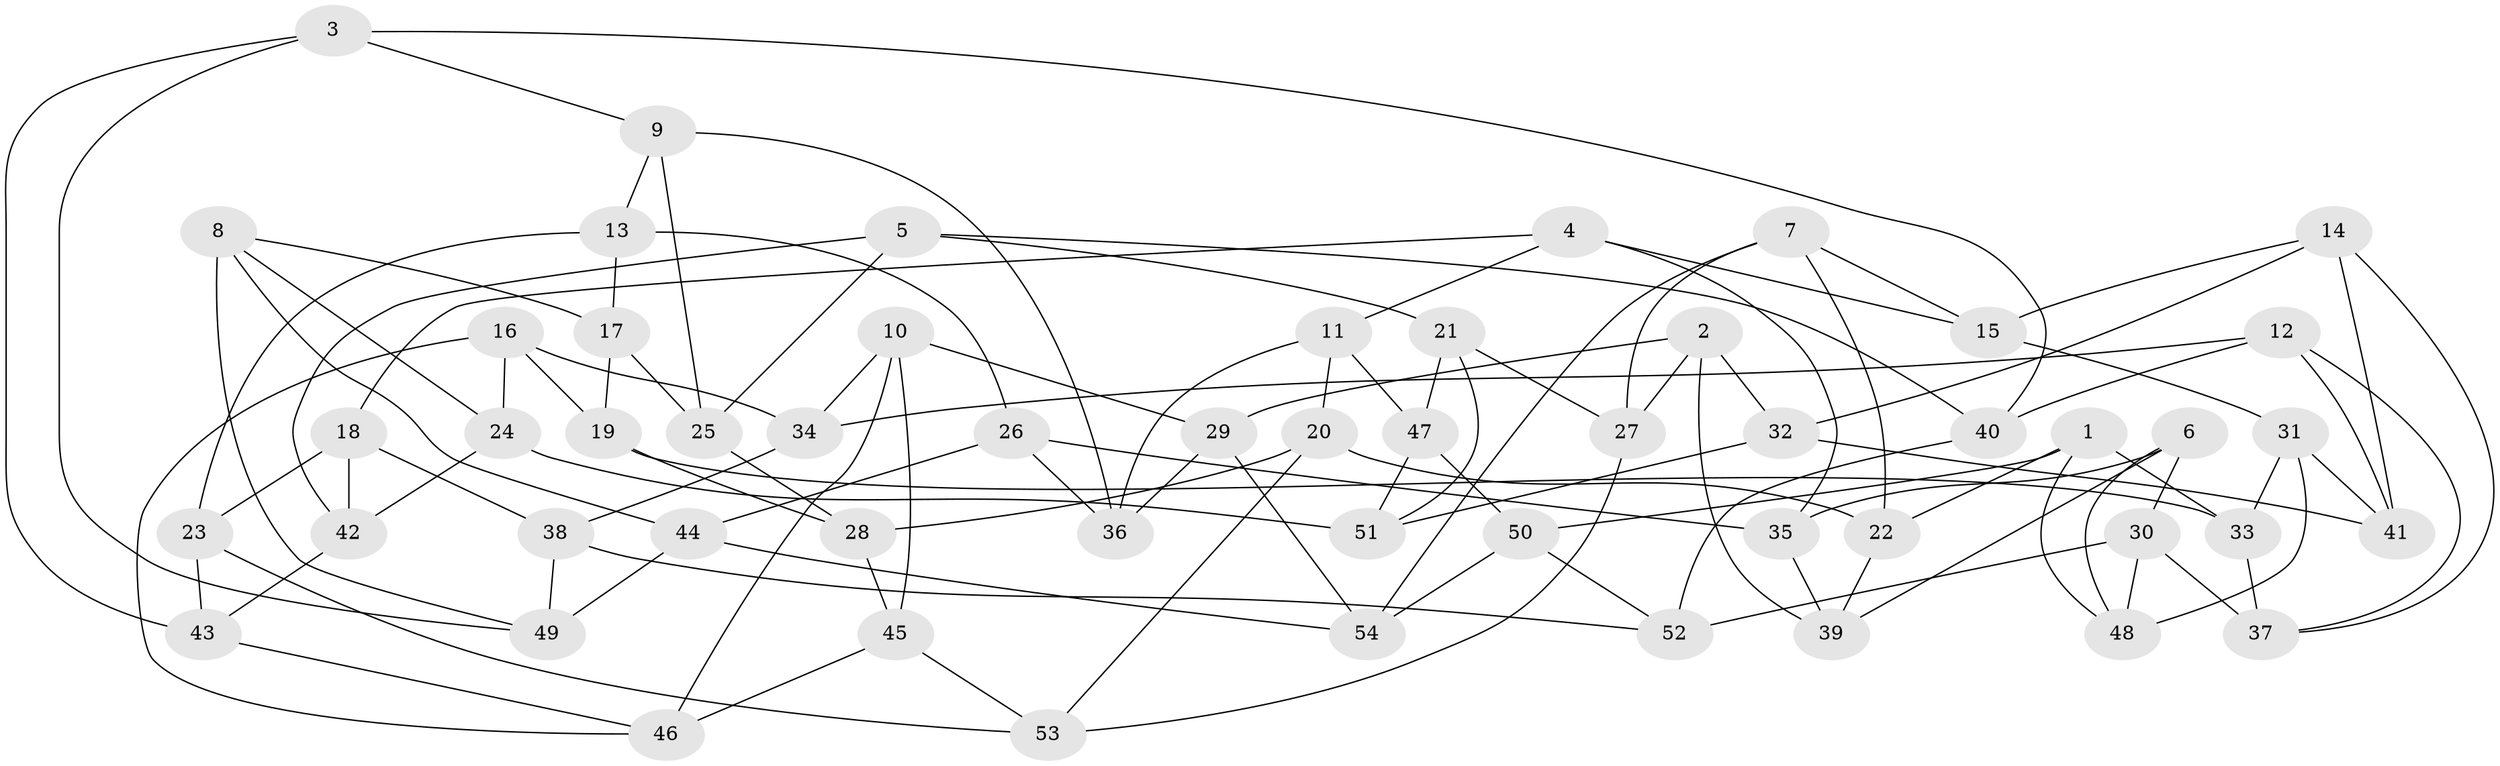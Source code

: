 // coarse degree distribution, {4: 0.28125, 5: 0.21875, 6: 0.46875, 3: 0.03125}
// Generated by graph-tools (version 1.1) at 2025/52/02/27/25 19:52:29]
// undirected, 54 vertices, 108 edges
graph export_dot {
graph [start="1"]
  node [color=gray90,style=filled];
  1;
  2;
  3;
  4;
  5;
  6;
  7;
  8;
  9;
  10;
  11;
  12;
  13;
  14;
  15;
  16;
  17;
  18;
  19;
  20;
  21;
  22;
  23;
  24;
  25;
  26;
  27;
  28;
  29;
  30;
  31;
  32;
  33;
  34;
  35;
  36;
  37;
  38;
  39;
  40;
  41;
  42;
  43;
  44;
  45;
  46;
  47;
  48;
  49;
  50;
  51;
  52;
  53;
  54;
  1 -- 48;
  1 -- 50;
  1 -- 22;
  1 -- 33;
  2 -- 39;
  2 -- 27;
  2 -- 29;
  2 -- 32;
  3 -- 43;
  3 -- 49;
  3 -- 9;
  3 -- 40;
  4 -- 18;
  4 -- 35;
  4 -- 15;
  4 -- 11;
  5 -- 21;
  5 -- 42;
  5 -- 40;
  5 -- 25;
  6 -- 39;
  6 -- 30;
  6 -- 48;
  6 -- 35;
  7 -- 15;
  7 -- 22;
  7 -- 54;
  7 -- 27;
  8 -- 24;
  8 -- 44;
  8 -- 17;
  8 -- 49;
  9 -- 36;
  9 -- 25;
  9 -- 13;
  10 -- 34;
  10 -- 29;
  10 -- 46;
  10 -- 45;
  11 -- 20;
  11 -- 47;
  11 -- 36;
  12 -- 40;
  12 -- 34;
  12 -- 37;
  12 -- 41;
  13 -- 17;
  13 -- 26;
  13 -- 23;
  14 -- 41;
  14 -- 37;
  14 -- 32;
  14 -- 15;
  15 -- 31;
  16 -- 19;
  16 -- 46;
  16 -- 24;
  16 -- 34;
  17 -- 25;
  17 -- 19;
  18 -- 38;
  18 -- 23;
  18 -- 42;
  19 -- 33;
  19 -- 28;
  20 -- 53;
  20 -- 28;
  20 -- 22;
  21 -- 51;
  21 -- 47;
  21 -- 27;
  22 -- 39;
  23 -- 53;
  23 -- 43;
  24 -- 42;
  24 -- 51;
  25 -- 28;
  26 -- 35;
  26 -- 44;
  26 -- 36;
  27 -- 53;
  28 -- 45;
  29 -- 54;
  29 -- 36;
  30 -- 37;
  30 -- 48;
  30 -- 52;
  31 -- 33;
  31 -- 41;
  31 -- 48;
  32 -- 51;
  32 -- 41;
  33 -- 37;
  34 -- 38;
  35 -- 39;
  38 -- 52;
  38 -- 49;
  40 -- 52;
  42 -- 43;
  43 -- 46;
  44 -- 49;
  44 -- 54;
  45 -- 46;
  45 -- 53;
  47 -- 51;
  47 -- 50;
  50 -- 54;
  50 -- 52;
}
